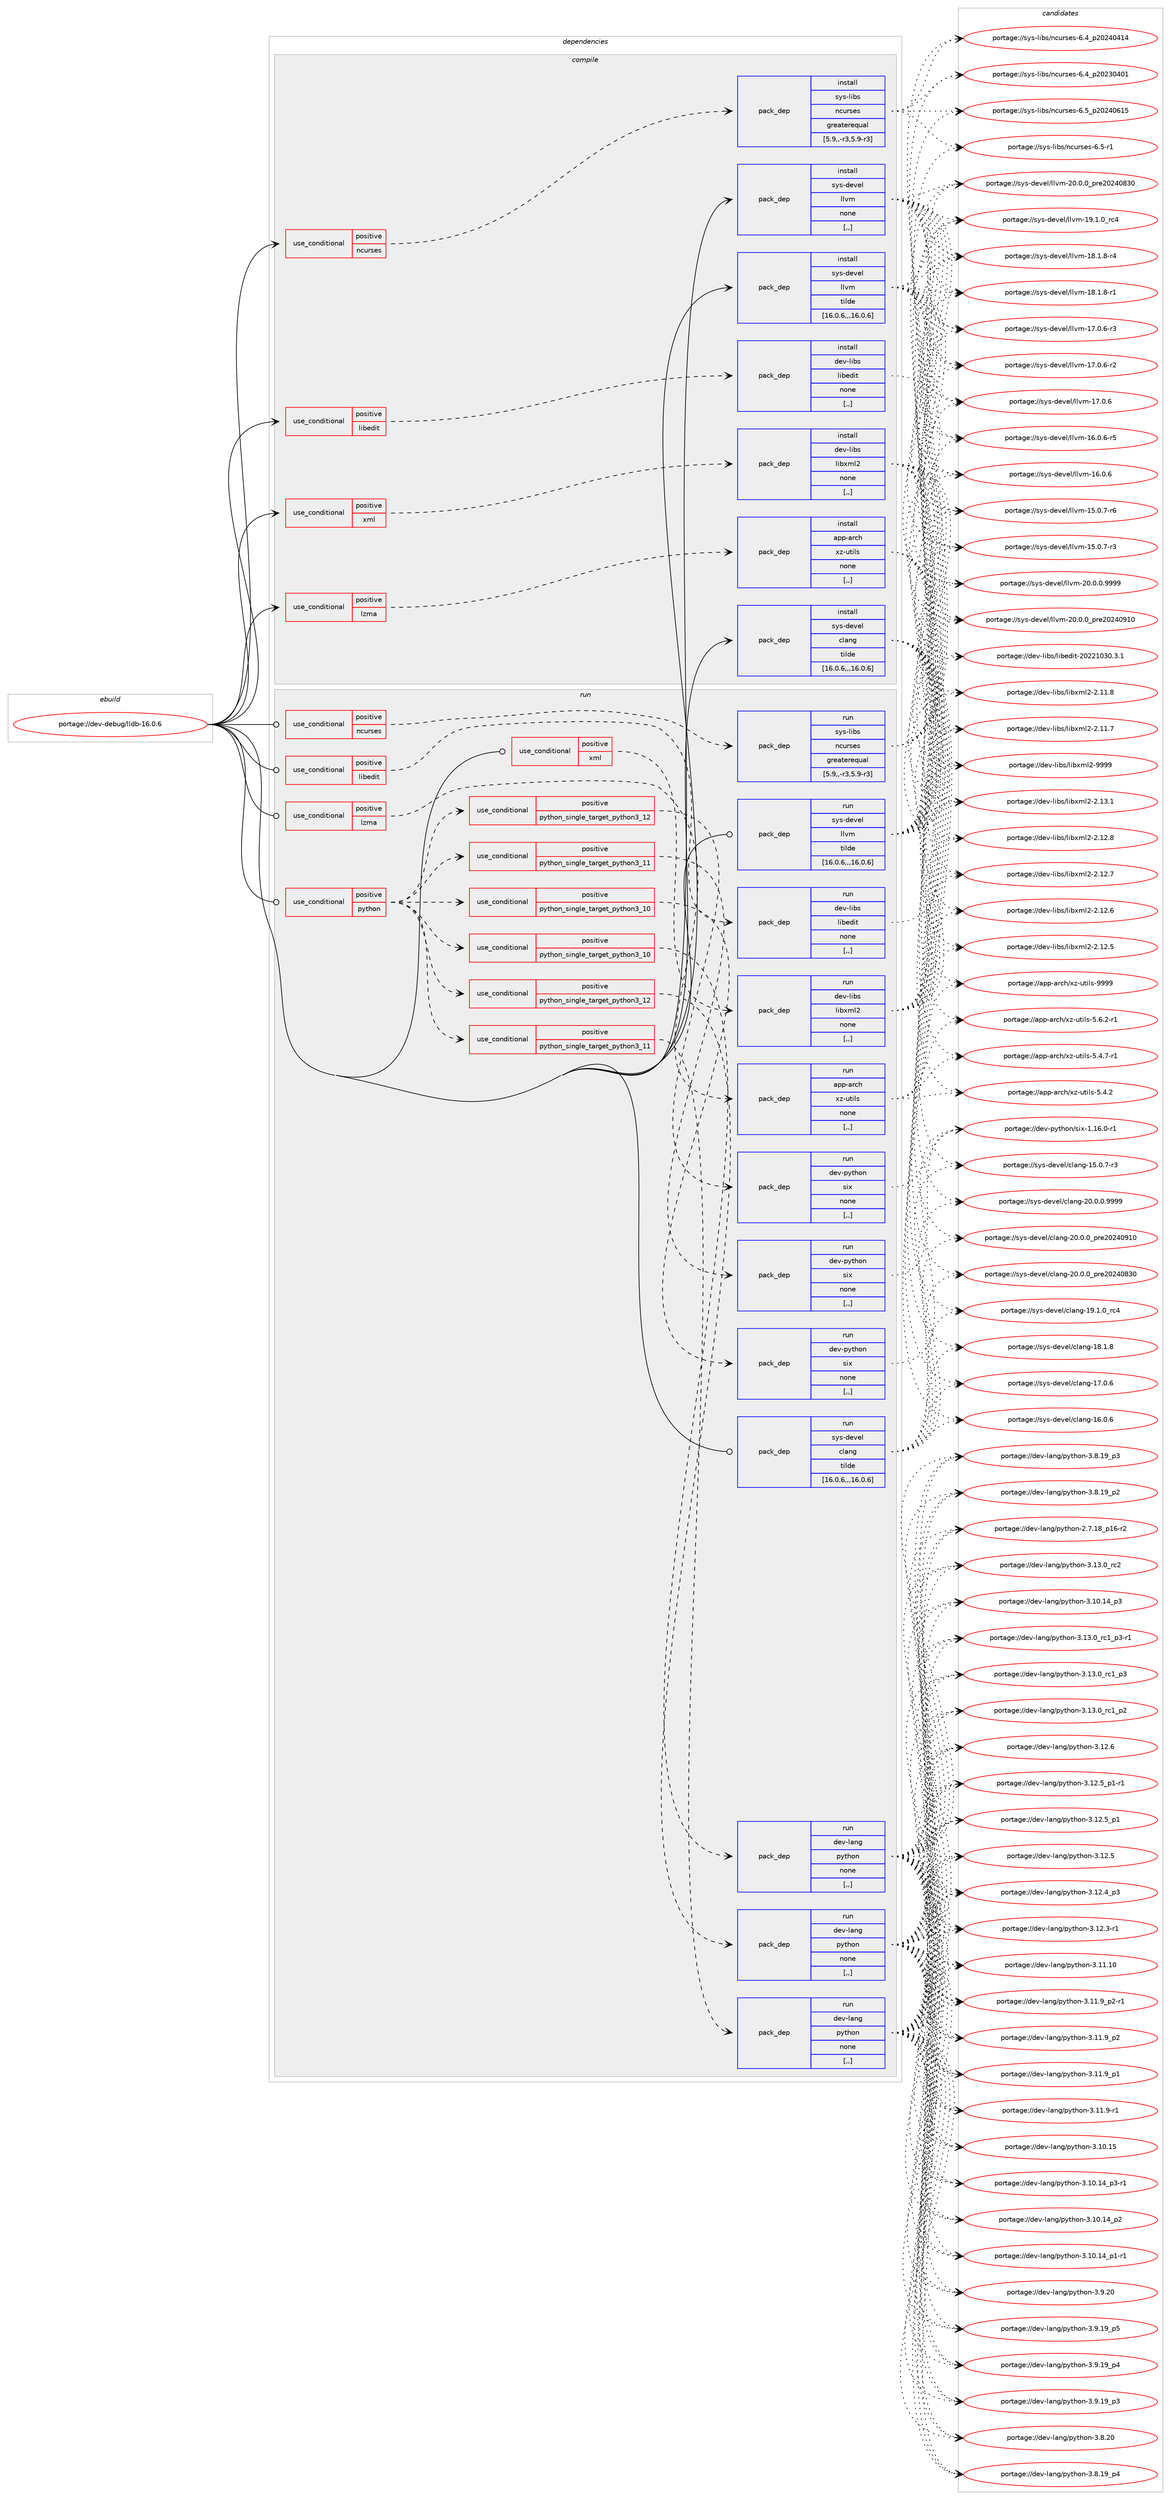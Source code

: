 digraph prolog {

# *************
# Graph options
# *************

newrank=true;
concentrate=true;
compound=true;
graph [rankdir=LR,fontname=Helvetica,fontsize=10,ranksep=1.5];#, ranksep=2.5, nodesep=0.2];
edge  [arrowhead=vee];
node  [fontname=Helvetica,fontsize=10];

# **********
# The ebuild
# **********

subgraph cluster_leftcol {
color=gray;
label=<<i>ebuild</i>>;
id [label="portage://dev-debug/lldb-16.0.6", color=red, width=4, href="../dev-debug/lldb-16.0.6.svg"];
}

# ****************
# The dependencies
# ****************

subgraph cluster_midcol {
color=gray;
label=<<i>dependencies</i>>;
subgraph cluster_compile {
fillcolor="#eeeeee";
style=filled;
label=<<i>compile</i>>;
subgraph cond149323 {
dependency566344 [label=<<TABLE BORDER="0" CELLBORDER="1" CELLSPACING="0" CELLPADDING="4"><TR><TD ROWSPAN="3" CELLPADDING="10">use_conditional</TD></TR><TR><TD>positive</TD></TR><TR><TD>libedit</TD></TR></TABLE>>, shape=none, color=red];
subgraph pack412472 {
dependency566345 [label=<<TABLE BORDER="0" CELLBORDER="1" CELLSPACING="0" CELLPADDING="4" WIDTH="220"><TR><TD ROWSPAN="6" CELLPADDING="30">pack_dep</TD></TR><TR><TD WIDTH="110">install</TD></TR><TR><TD>dev-libs</TD></TR><TR><TD>libedit</TD></TR><TR><TD>none</TD></TR><TR><TD>[,,]</TD></TR></TABLE>>, shape=none, color=blue];
}
dependency566344:e -> dependency566345:w [weight=20,style="dashed",arrowhead="vee"];
}
id:e -> dependency566344:w [weight=20,style="solid",arrowhead="vee"];
subgraph cond149324 {
dependency566346 [label=<<TABLE BORDER="0" CELLBORDER="1" CELLSPACING="0" CELLPADDING="4"><TR><TD ROWSPAN="3" CELLPADDING="10">use_conditional</TD></TR><TR><TD>positive</TD></TR><TR><TD>lzma</TD></TR></TABLE>>, shape=none, color=red];
subgraph pack412473 {
dependency566347 [label=<<TABLE BORDER="0" CELLBORDER="1" CELLSPACING="0" CELLPADDING="4" WIDTH="220"><TR><TD ROWSPAN="6" CELLPADDING="30">pack_dep</TD></TR><TR><TD WIDTH="110">install</TD></TR><TR><TD>app-arch</TD></TR><TR><TD>xz-utils</TD></TR><TR><TD>none</TD></TR><TR><TD>[,,]</TD></TR></TABLE>>, shape=none, color=blue];
}
dependency566346:e -> dependency566347:w [weight=20,style="dashed",arrowhead="vee"];
}
id:e -> dependency566346:w [weight=20,style="solid",arrowhead="vee"];
subgraph cond149325 {
dependency566348 [label=<<TABLE BORDER="0" CELLBORDER="1" CELLSPACING="0" CELLPADDING="4"><TR><TD ROWSPAN="3" CELLPADDING="10">use_conditional</TD></TR><TR><TD>positive</TD></TR><TR><TD>ncurses</TD></TR></TABLE>>, shape=none, color=red];
subgraph pack412474 {
dependency566349 [label=<<TABLE BORDER="0" CELLBORDER="1" CELLSPACING="0" CELLPADDING="4" WIDTH="220"><TR><TD ROWSPAN="6" CELLPADDING="30">pack_dep</TD></TR><TR><TD WIDTH="110">install</TD></TR><TR><TD>sys-libs</TD></TR><TR><TD>ncurses</TD></TR><TR><TD>greaterequal</TD></TR><TR><TD>[5.9,,-r3,5.9-r3]</TD></TR></TABLE>>, shape=none, color=blue];
}
dependency566348:e -> dependency566349:w [weight=20,style="dashed",arrowhead="vee"];
}
id:e -> dependency566348:w [weight=20,style="solid",arrowhead="vee"];
subgraph cond149326 {
dependency566350 [label=<<TABLE BORDER="0" CELLBORDER="1" CELLSPACING="0" CELLPADDING="4"><TR><TD ROWSPAN="3" CELLPADDING="10">use_conditional</TD></TR><TR><TD>positive</TD></TR><TR><TD>xml</TD></TR></TABLE>>, shape=none, color=red];
subgraph pack412475 {
dependency566351 [label=<<TABLE BORDER="0" CELLBORDER="1" CELLSPACING="0" CELLPADDING="4" WIDTH="220"><TR><TD ROWSPAN="6" CELLPADDING="30">pack_dep</TD></TR><TR><TD WIDTH="110">install</TD></TR><TR><TD>dev-libs</TD></TR><TR><TD>libxml2</TD></TR><TR><TD>none</TD></TR><TR><TD>[,,]</TD></TR></TABLE>>, shape=none, color=blue];
}
dependency566350:e -> dependency566351:w [weight=20,style="dashed",arrowhead="vee"];
}
id:e -> dependency566350:w [weight=20,style="solid",arrowhead="vee"];
subgraph pack412476 {
dependency566352 [label=<<TABLE BORDER="0" CELLBORDER="1" CELLSPACING="0" CELLPADDING="4" WIDTH="220"><TR><TD ROWSPAN="6" CELLPADDING="30">pack_dep</TD></TR><TR><TD WIDTH="110">install</TD></TR><TR><TD>sys-devel</TD></TR><TR><TD>clang</TD></TR><TR><TD>tilde</TD></TR><TR><TD>[16.0.6,,,16.0.6]</TD></TR></TABLE>>, shape=none, color=blue];
}
id:e -> dependency566352:w [weight=20,style="solid",arrowhead="vee"];
subgraph pack412477 {
dependency566353 [label=<<TABLE BORDER="0" CELLBORDER="1" CELLSPACING="0" CELLPADDING="4" WIDTH="220"><TR><TD ROWSPAN="6" CELLPADDING="30">pack_dep</TD></TR><TR><TD WIDTH="110">install</TD></TR><TR><TD>sys-devel</TD></TR><TR><TD>llvm</TD></TR><TR><TD>tilde</TD></TR><TR><TD>[16.0.6,,,16.0.6]</TD></TR></TABLE>>, shape=none, color=blue];
}
id:e -> dependency566353:w [weight=20,style="solid",arrowhead="vee"];
subgraph pack412478 {
dependency566354 [label=<<TABLE BORDER="0" CELLBORDER="1" CELLSPACING="0" CELLPADDING="4" WIDTH="220"><TR><TD ROWSPAN="6" CELLPADDING="30">pack_dep</TD></TR><TR><TD WIDTH="110">install</TD></TR><TR><TD>sys-devel</TD></TR><TR><TD>llvm</TD></TR><TR><TD>none</TD></TR><TR><TD>[,,]</TD></TR></TABLE>>, shape=none, color=blue];
}
id:e -> dependency566354:w [weight=20,style="solid",arrowhead="vee"];
}
subgraph cluster_compileandrun {
fillcolor="#eeeeee";
style=filled;
label=<<i>compile and run</i>>;
}
subgraph cluster_run {
fillcolor="#eeeeee";
style=filled;
label=<<i>run</i>>;
subgraph cond149327 {
dependency566355 [label=<<TABLE BORDER="0" CELLBORDER="1" CELLSPACING="0" CELLPADDING="4"><TR><TD ROWSPAN="3" CELLPADDING="10">use_conditional</TD></TR><TR><TD>positive</TD></TR><TR><TD>libedit</TD></TR></TABLE>>, shape=none, color=red];
subgraph pack412479 {
dependency566356 [label=<<TABLE BORDER="0" CELLBORDER="1" CELLSPACING="0" CELLPADDING="4" WIDTH="220"><TR><TD ROWSPAN="6" CELLPADDING="30">pack_dep</TD></TR><TR><TD WIDTH="110">run</TD></TR><TR><TD>dev-libs</TD></TR><TR><TD>libedit</TD></TR><TR><TD>none</TD></TR><TR><TD>[,,]</TD></TR></TABLE>>, shape=none, color=blue];
}
dependency566355:e -> dependency566356:w [weight=20,style="dashed",arrowhead="vee"];
}
id:e -> dependency566355:w [weight=20,style="solid",arrowhead="odot"];
subgraph cond149328 {
dependency566357 [label=<<TABLE BORDER="0" CELLBORDER="1" CELLSPACING="0" CELLPADDING="4"><TR><TD ROWSPAN="3" CELLPADDING="10">use_conditional</TD></TR><TR><TD>positive</TD></TR><TR><TD>lzma</TD></TR></TABLE>>, shape=none, color=red];
subgraph pack412480 {
dependency566358 [label=<<TABLE BORDER="0" CELLBORDER="1" CELLSPACING="0" CELLPADDING="4" WIDTH="220"><TR><TD ROWSPAN="6" CELLPADDING="30">pack_dep</TD></TR><TR><TD WIDTH="110">run</TD></TR><TR><TD>app-arch</TD></TR><TR><TD>xz-utils</TD></TR><TR><TD>none</TD></TR><TR><TD>[,,]</TD></TR></TABLE>>, shape=none, color=blue];
}
dependency566357:e -> dependency566358:w [weight=20,style="dashed",arrowhead="vee"];
}
id:e -> dependency566357:w [weight=20,style="solid",arrowhead="odot"];
subgraph cond149329 {
dependency566359 [label=<<TABLE BORDER="0" CELLBORDER="1" CELLSPACING="0" CELLPADDING="4"><TR><TD ROWSPAN="3" CELLPADDING="10">use_conditional</TD></TR><TR><TD>positive</TD></TR><TR><TD>ncurses</TD></TR></TABLE>>, shape=none, color=red];
subgraph pack412481 {
dependency566360 [label=<<TABLE BORDER="0" CELLBORDER="1" CELLSPACING="0" CELLPADDING="4" WIDTH="220"><TR><TD ROWSPAN="6" CELLPADDING="30">pack_dep</TD></TR><TR><TD WIDTH="110">run</TD></TR><TR><TD>sys-libs</TD></TR><TR><TD>ncurses</TD></TR><TR><TD>greaterequal</TD></TR><TR><TD>[5.9,,-r3,5.9-r3]</TD></TR></TABLE>>, shape=none, color=blue];
}
dependency566359:e -> dependency566360:w [weight=20,style="dashed",arrowhead="vee"];
}
id:e -> dependency566359:w [weight=20,style="solid",arrowhead="odot"];
subgraph cond149330 {
dependency566361 [label=<<TABLE BORDER="0" CELLBORDER="1" CELLSPACING="0" CELLPADDING="4"><TR><TD ROWSPAN="3" CELLPADDING="10">use_conditional</TD></TR><TR><TD>positive</TD></TR><TR><TD>python</TD></TR></TABLE>>, shape=none, color=red];
subgraph cond149331 {
dependency566362 [label=<<TABLE BORDER="0" CELLBORDER="1" CELLSPACING="0" CELLPADDING="4"><TR><TD ROWSPAN="3" CELLPADDING="10">use_conditional</TD></TR><TR><TD>positive</TD></TR><TR><TD>python_single_target_python3_10</TD></TR></TABLE>>, shape=none, color=red];
subgraph pack412482 {
dependency566363 [label=<<TABLE BORDER="0" CELLBORDER="1" CELLSPACING="0" CELLPADDING="4" WIDTH="220"><TR><TD ROWSPAN="6" CELLPADDING="30">pack_dep</TD></TR><TR><TD WIDTH="110">run</TD></TR><TR><TD>dev-python</TD></TR><TR><TD>six</TD></TR><TR><TD>none</TD></TR><TR><TD>[,,]</TD></TR></TABLE>>, shape=none, color=blue];
}
dependency566362:e -> dependency566363:w [weight=20,style="dashed",arrowhead="vee"];
}
dependency566361:e -> dependency566362:w [weight=20,style="dashed",arrowhead="vee"];
subgraph cond149332 {
dependency566364 [label=<<TABLE BORDER="0" CELLBORDER="1" CELLSPACING="0" CELLPADDING="4"><TR><TD ROWSPAN="3" CELLPADDING="10">use_conditional</TD></TR><TR><TD>positive</TD></TR><TR><TD>python_single_target_python3_11</TD></TR></TABLE>>, shape=none, color=red];
subgraph pack412483 {
dependency566365 [label=<<TABLE BORDER="0" CELLBORDER="1" CELLSPACING="0" CELLPADDING="4" WIDTH="220"><TR><TD ROWSPAN="6" CELLPADDING="30">pack_dep</TD></TR><TR><TD WIDTH="110">run</TD></TR><TR><TD>dev-python</TD></TR><TR><TD>six</TD></TR><TR><TD>none</TD></TR><TR><TD>[,,]</TD></TR></TABLE>>, shape=none, color=blue];
}
dependency566364:e -> dependency566365:w [weight=20,style="dashed",arrowhead="vee"];
}
dependency566361:e -> dependency566364:w [weight=20,style="dashed",arrowhead="vee"];
subgraph cond149333 {
dependency566366 [label=<<TABLE BORDER="0" CELLBORDER="1" CELLSPACING="0" CELLPADDING="4"><TR><TD ROWSPAN="3" CELLPADDING="10">use_conditional</TD></TR><TR><TD>positive</TD></TR><TR><TD>python_single_target_python3_12</TD></TR></TABLE>>, shape=none, color=red];
subgraph pack412484 {
dependency566367 [label=<<TABLE BORDER="0" CELLBORDER="1" CELLSPACING="0" CELLPADDING="4" WIDTH="220"><TR><TD ROWSPAN="6" CELLPADDING="30">pack_dep</TD></TR><TR><TD WIDTH="110">run</TD></TR><TR><TD>dev-python</TD></TR><TR><TD>six</TD></TR><TR><TD>none</TD></TR><TR><TD>[,,]</TD></TR></TABLE>>, shape=none, color=blue];
}
dependency566366:e -> dependency566367:w [weight=20,style="dashed",arrowhead="vee"];
}
dependency566361:e -> dependency566366:w [weight=20,style="dashed",arrowhead="vee"];
subgraph cond149334 {
dependency566368 [label=<<TABLE BORDER="0" CELLBORDER="1" CELLSPACING="0" CELLPADDING="4"><TR><TD ROWSPAN="3" CELLPADDING="10">use_conditional</TD></TR><TR><TD>positive</TD></TR><TR><TD>python_single_target_python3_10</TD></TR></TABLE>>, shape=none, color=red];
subgraph pack412485 {
dependency566369 [label=<<TABLE BORDER="0" CELLBORDER="1" CELLSPACING="0" CELLPADDING="4" WIDTH="220"><TR><TD ROWSPAN="6" CELLPADDING="30">pack_dep</TD></TR><TR><TD WIDTH="110">run</TD></TR><TR><TD>dev-lang</TD></TR><TR><TD>python</TD></TR><TR><TD>none</TD></TR><TR><TD>[,,]</TD></TR></TABLE>>, shape=none, color=blue];
}
dependency566368:e -> dependency566369:w [weight=20,style="dashed",arrowhead="vee"];
}
dependency566361:e -> dependency566368:w [weight=20,style="dashed",arrowhead="vee"];
subgraph cond149335 {
dependency566370 [label=<<TABLE BORDER="0" CELLBORDER="1" CELLSPACING="0" CELLPADDING="4"><TR><TD ROWSPAN="3" CELLPADDING="10">use_conditional</TD></TR><TR><TD>positive</TD></TR><TR><TD>python_single_target_python3_11</TD></TR></TABLE>>, shape=none, color=red];
subgraph pack412486 {
dependency566371 [label=<<TABLE BORDER="0" CELLBORDER="1" CELLSPACING="0" CELLPADDING="4" WIDTH="220"><TR><TD ROWSPAN="6" CELLPADDING="30">pack_dep</TD></TR><TR><TD WIDTH="110">run</TD></TR><TR><TD>dev-lang</TD></TR><TR><TD>python</TD></TR><TR><TD>none</TD></TR><TR><TD>[,,]</TD></TR></TABLE>>, shape=none, color=blue];
}
dependency566370:e -> dependency566371:w [weight=20,style="dashed",arrowhead="vee"];
}
dependency566361:e -> dependency566370:w [weight=20,style="dashed",arrowhead="vee"];
subgraph cond149336 {
dependency566372 [label=<<TABLE BORDER="0" CELLBORDER="1" CELLSPACING="0" CELLPADDING="4"><TR><TD ROWSPAN="3" CELLPADDING="10">use_conditional</TD></TR><TR><TD>positive</TD></TR><TR><TD>python_single_target_python3_12</TD></TR></TABLE>>, shape=none, color=red];
subgraph pack412487 {
dependency566373 [label=<<TABLE BORDER="0" CELLBORDER="1" CELLSPACING="0" CELLPADDING="4" WIDTH="220"><TR><TD ROWSPAN="6" CELLPADDING="30">pack_dep</TD></TR><TR><TD WIDTH="110">run</TD></TR><TR><TD>dev-lang</TD></TR><TR><TD>python</TD></TR><TR><TD>none</TD></TR><TR><TD>[,,]</TD></TR></TABLE>>, shape=none, color=blue];
}
dependency566372:e -> dependency566373:w [weight=20,style="dashed",arrowhead="vee"];
}
dependency566361:e -> dependency566372:w [weight=20,style="dashed",arrowhead="vee"];
}
id:e -> dependency566361:w [weight=20,style="solid",arrowhead="odot"];
subgraph cond149337 {
dependency566374 [label=<<TABLE BORDER="0" CELLBORDER="1" CELLSPACING="0" CELLPADDING="4"><TR><TD ROWSPAN="3" CELLPADDING="10">use_conditional</TD></TR><TR><TD>positive</TD></TR><TR><TD>xml</TD></TR></TABLE>>, shape=none, color=red];
subgraph pack412488 {
dependency566375 [label=<<TABLE BORDER="0" CELLBORDER="1" CELLSPACING="0" CELLPADDING="4" WIDTH="220"><TR><TD ROWSPAN="6" CELLPADDING="30">pack_dep</TD></TR><TR><TD WIDTH="110">run</TD></TR><TR><TD>dev-libs</TD></TR><TR><TD>libxml2</TD></TR><TR><TD>none</TD></TR><TR><TD>[,,]</TD></TR></TABLE>>, shape=none, color=blue];
}
dependency566374:e -> dependency566375:w [weight=20,style="dashed",arrowhead="vee"];
}
id:e -> dependency566374:w [weight=20,style="solid",arrowhead="odot"];
subgraph pack412489 {
dependency566376 [label=<<TABLE BORDER="0" CELLBORDER="1" CELLSPACING="0" CELLPADDING="4" WIDTH="220"><TR><TD ROWSPAN="6" CELLPADDING="30">pack_dep</TD></TR><TR><TD WIDTH="110">run</TD></TR><TR><TD>sys-devel</TD></TR><TR><TD>clang</TD></TR><TR><TD>tilde</TD></TR><TR><TD>[16.0.6,,,16.0.6]</TD></TR></TABLE>>, shape=none, color=blue];
}
id:e -> dependency566376:w [weight=20,style="solid",arrowhead="odot"];
subgraph pack412490 {
dependency566377 [label=<<TABLE BORDER="0" CELLBORDER="1" CELLSPACING="0" CELLPADDING="4" WIDTH="220"><TR><TD ROWSPAN="6" CELLPADDING="30">pack_dep</TD></TR><TR><TD WIDTH="110">run</TD></TR><TR><TD>sys-devel</TD></TR><TR><TD>llvm</TD></TR><TR><TD>tilde</TD></TR><TR><TD>[16.0.6,,,16.0.6]</TD></TR></TABLE>>, shape=none, color=blue];
}
id:e -> dependency566377:w [weight=20,style="solid",arrowhead="odot"];
}
}

# **************
# The candidates
# **************

subgraph cluster_choices {
rank=same;
color=gray;
label=<<i>candidates</i>>;

subgraph choice412472 {
color=black;
nodesep=1;
choice1001011184510810598115471081059810110010511645504850504948514846514649 [label="portage://dev-libs/libedit-20221030.3.1", color=red, width=4,href="../dev-libs/libedit-20221030.3.1.svg"];
dependency566345:e -> choice1001011184510810598115471081059810110010511645504850504948514846514649:w [style=dotted,weight="100"];
}
subgraph choice412473 {
color=black;
nodesep=1;
choice9711211245971149910447120122451171161051081154557575757 [label="portage://app-arch/xz-utils-9999", color=red, width=4,href="../app-arch/xz-utils-9999.svg"];
choice9711211245971149910447120122451171161051081154553465446504511449 [label="portage://app-arch/xz-utils-5.6.2-r1", color=red, width=4,href="../app-arch/xz-utils-5.6.2-r1.svg"];
choice9711211245971149910447120122451171161051081154553465246554511449 [label="portage://app-arch/xz-utils-5.4.7-r1", color=red, width=4,href="../app-arch/xz-utils-5.4.7-r1.svg"];
choice971121124597114991044712012245117116105108115455346524650 [label="portage://app-arch/xz-utils-5.4.2", color=red, width=4,href="../app-arch/xz-utils-5.4.2.svg"];
dependency566347:e -> choice9711211245971149910447120122451171161051081154557575757:w [style=dotted,weight="100"];
dependency566347:e -> choice9711211245971149910447120122451171161051081154553465446504511449:w [style=dotted,weight="100"];
dependency566347:e -> choice9711211245971149910447120122451171161051081154553465246554511449:w [style=dotted,weight="100"];
dependency566347:e -> choice971121124597114991044712012245117116105108115455346524650:w [style=dotted,weight="100"];
}
subgraph choice412474 {
color=black;
nodesep=1;
choice1151211154510810598115471109911711411510111545544653951125048505248544953 [label="portage://sys-libs/ncurses-6.5_p20240615", color=red, width=4,href="../sys-libs/ncurses-6.5_p20240615.svg"];
choice11512111545108105981154711099117114115101115455446534511449 [label="portage://sys-libs/ncurses-6.5-r1", color=red, width=4,href="../sys-libs/ncurses-6.5-r1.svg"];
choice1151211154510810598115471109911711411510111545544652951125048505248524952 [label="portage://sys-libs/ncurses-6.4_p20240414", color=red, width=4,href="../sys-libs/ncurses-6.4_p20240414.svg"];
choice1151211154510810598115471109911711411510111545544652951125048505148524849 [label="portage://sys-libs/ncurses-6.4_p20230401", color=red, width=4,href="../sys-libs/ncurses-6.4_p20230401.svg"];
dependency566349:e -> choice1151211154510810598115471109911711411510111545544653951125048505248544953:w [style=dotted,weight="100"];
dependency566349:e -> choice11512111545108105981154711099117114115101115455446534511449:w [style=dotted,weight="100"];
dependency566349:e -> choice1151211154510810598115471109911711411510111545544652951125048505248524952:w [style=dotted,weight="100"];
dependency566349:e -> choice1151211154510810598115471109911711411510111545544652951125048505148524849:w [style=dotted,weight="100"];
}
subgraph choice412475 {
color=black;
nodesep=1;
choice10010111845108105981154710810598120109108504557575757 [label="portage://dev-libs/libxml2-9999", color=red, width=4,href="../dev-libs/libxml2-9999.svg"];
choice100101118451081059811547108105981201091085045504649514649 [label="portage://dev-libs/libxml2-2.13.1", color=red, width=4,href="../dev-libs/libxml2-2.13.1.svg"];
choice100101118451081059811547108105981201091085045504649504656 [label="portage://dev-libs/libxml2-2.12.8", color=red, width=4,href="../dev-libs/libxml2-2.12.8.svg"];
choice100101118451081059811547108105981201091085045504649504655 [label="portage://dev-libs/libxml2-2.12.7", color=red, width=4,href="../dev-libs/libxml2-2.12.7.svg"];
choice100101118451081059811547108105981201091085045504649504654 [label="portage://dev-libs/libxml2-2.12.6", color=red, width=4,href="../dev-libs/libxml2-2.12.6.svg"];
choice100101118451081059811547108105981201091085045504649504653 [label="portage://dev-libs/libxml2-2.12.5", color=red, width=4,href="../dev-libs/libxml2-2.12.5.svg"];
choice100101118451081059811547108105981201091085045504649494656 [label="portage://dev-libs/libxml2-2.11.8", color=red, width=4,href="../dev-libs/libxml2-2.11.8.svg"];
choice100101118451081059811547108105981201091085045504649494655 [label="portage://dev-libs/libxml2-2.11.7", color=red, width=4,href="../dev-libs/libxml2-2.11.7.svg"];
dependency566351:e -> choice10010111845108105981154710810598120109108504557575757:w [style=dotted,weight="100"];
dependency566351:e -> choice100101118451081059811547108105981201091085045504649514649:w [style=dotted,weight="100"];
dependency566351:e -> choice100101118451081059811547108105981201091085045504649504656:w [style=dotted,weight="100"];
dependency566351:e -> choice100101118451081059811547108105981201091085045504649504655:w [style=dotted,weight="100"];
dependency566351:e -> choice100101118451081059811547108105981201091085045504649504654:w [style=dotted,weight="100"];
dependency566351:e -> choice100101118451081059811547108105981201091085045504649504653:w [style=dotted,weight="100"];
dependency566351:e -> choice100101118451081059811547108105981201091085045504649494656:w [style=dotted,weight="100"];
dependency566351:e -> choice100101118451081059811547108105981201091085045504649494655:w [style=dotted,weight="100"];
}
subgraph choice412476 {
color=black;
nodesep=1;
choice11512111545100101118101108479910897110103455048464846484657575757 [label="portage://sys-devel/clang-20.0.0.9999", color=red, width=4,href="../sys-devel/clang-20.0.0.9999.svg"];
choice1151211154510010111810110847991089711010345504846484648951121141015048505248574948 [label="portage://sys-devel/clang-20.0.0_pre20240910", color=red, width=4,href="../sys-devel/clang-20.0.0_pre20240910.svg"];
choice1151211154510010111810110847991089711010345504846484648951121141015048505248565148 [label="portage://sys-devel/clang-20.0.0_pre20240830", color=red, width=4,href="../sys-devel/clang-20.0.0_pre20240830.svg"];
choice1151211154510010111810110847991089711010345495746494648951149952 [label="portage://sys-devel/clang-19.1.0_rc4", color=red, width=4,href="../sys-devel/clang-19.1.0_rc4.svg"];
choice1151211154510010111810110847991089711010345495646494656 [label="portage://sys-devel/clang-18.1.8", color=red, width=4,href="../sys-devel/clang-18.1.8.svg"];
choice1151211154510010111810110847991089711010345495546484654 [label="portage://sys-devel/clang-17.0.6", color=red, width=4,href="../sys-devel/clang-17.0.6.svg"];
choice1151211154510010111810110847991089711010345495446484654 [label="portage://sys-devel/clang-16.0.6", color=red, width=4,href="../sys-devel/clang-16.0.6.svg"];
choice11512111545100101118101108479910897110103454953464846554511451 [label="portage://sys-devel/clang-15.0.7-r3", color=red, width=4,href="../sys-devel/clang-15.0.7-r3.svg"];
dependency566352:e -> choice11512111545100101118101108479910897110103455048464846484657575757:w [style=dotted,weight="100"];
dependency566352:e -> choice1151211154510010111810110847991089711010345504846484648951121141015048505248574948:w [style=dotted,weight="100"];
dependency566352:e -> choice1151211154510010111810110847991089711010345504846484648951121141015048505248565148:w [style=dotted,weight="100"];
dependency566352:e -> choice1151211154510010111810110847991089711010345495746494648951149952:w [style=dotted,weight="100"];
dependency566352:e -> choice1151211154510010111810110847991089711010345495646494656:w [style=dotted,weight="100"];
dependency566352:e -> choice1151211154510010111810110847991089711010345495546484654:w [style=dotted,weight="100"];
dependency566352:e -> choice1151211154510010111810110847991089711010345495446484654:w [style=dotted,weight="100"];
dependency566352:e -> choice11512111545100101118101108479910897110103454953464846554511451:w [style=dotted,weight="100"];
}
subgraph choice412477 {
color=black;
nodesep=1;
choice1151211154510010111810110847108108118109455048464846484657575757 [label="portage://sys-devel/llvm-20.0.0.9999", color=red, width=4,href="../sys-devel/llvm-20.0.0.9999.svg"];
choice115121115451001011181011084710810811810945504846484648951121141015048505248574948 [label="portage://sys-devel/llvm-20.0.0_pre20240910", color=red, width=4,href="../sys-devel/llvm-20.0.0_pre20240910.svg"];
choice115121115451001011181011084710810811810945504846484648951121141015048505248565148 [label="portage://sys-devel/llvm-20.0.0_pre20240830", color=red, width=4,href="../sys-devel/llvm-20.0.0_pre20240830.svg"];
choice115121115451001011181011084710810811810945495746494648951149952 [label="portage://sys-devel/llvm-19.1.0_rc4", color=red, width=4,href="../sys-devel/llvm-19.1.0_rc4.svg"];
choice1151211154510010111810110847108108118109454956464946564511452 [label="portage://sys-devel/llvm-18.1.8-r4", color=red, width=4,href="../sys-devel/llvm-18.1.8-r4.svg"];
choice1151211154510010111810110847108108118109454956464946564511449 [label="portage://sys-devel/llvm-18.1.8-r1", color=red, width=4,href="../sys-devel/llvm-18.1.8-r1.svg"];
choice1151211154510010111810110847108108118109454955464846544511451 [label="portage://sys-devel/llvm-17.0.6-r3", color=red, width=4,href="../sys-devel/llvm-17.0.6-r3.svg"];
choice1151211154510010111810110847108108118109454955464846544511450 [label="portage://sys-devel/llvm-17.0.6-r2", color=red, width=4,href="../sys-devel/llvm-17.0.6-r2.svg"];
choice115121115451001011181011084710810811810945495546484654 [label="portage://sys-devel/llvm-17.0.6", color=red, width=4,href="../sys-devel/llvm-17.0.6.svg"];
choice1151211154510010111810110847108108118109454954464846544511453 [label="portage://sys-devel/llvm-16.0.6-r5", color=red, width=4,href="../sys-devel/llvm-16.0.6-r5.svg"];
choice115121115451001011181011084710810811810945495446484654 [label="portage://sys-devel/llvm-16.0.6", color=red, width=4,href="../sys-devel/llvm-16.0.6.svg"];
choice1151211154510010111810110847108108118109454953464846554511454 [label="portage://sys-devel/llvm-15.0.7-r6", color=red, width=4,href="../sys-devel/llvm-15.0.7-r6.svg"];
choice1151211154510010111810110847108108118109454953464846554511451 [label="portage://sys-devel/llvm-15.0.7-r3", color=red, width=4,href="../sys-devel/llvm-15.0.7-r3.svg"];
dependency566353:e -> choice1151211154510010111810110847108108118109455048464846484657575757:w [style=dotted,weight="100"];
dependency566353:e -> choice115121115451001011181011084710810811810945504846484648951121141015048505248574948:w [style=dotted,weight="100"];
dependency566353:e -> choice115121115451001011181011084710810811810945504846484648951121141015048505248565148:w [style=dotted,weight="100"];
dependency566353:e -> choice115121115451001011181011084710810811810945495746494648951149952:w [style=dotted,weight="100"];
dependency566353:e -> choice1151211154510010111810110847108108118109454956464946564511452:w [style=dotted,weight="100"];
dependency566353:e -> choice1151211154510010111810110847108108118109454956464946564511449:w [style=dotted,weight="100"];
dependency566353:e -> choice1151211154510010111810110847108108118109454955464846544511451:w [style=dotted,weight="100"];
dependency566353:e -> choice1151211154510010111810110847108108118109454955464846544511450:w [style=dotted,weight="100"];
dependency566353:e -> choice115121115451001011181011084710810811810945495546484654:w [style=dotted,weight="100"];
dependency566353:e -> choice1151211154510010111810110847108108118109454954464846544511453:w [style=dotted,weight="100"];
dependency566353:e -> choice115121115451001011181011084710810811810945495446484654:w [style=dotted,weight="100"];
dependency566353:e -> choice1151211154510010111810110847108108118109454953464846554511454:w [style=dotted,weight="100"];
dependency566353:e -> choice1151211154510010111810110847108108118109454953464846554511451:w [style=dotted,weight="100"];
}
subgraph choice412478 {
color=black;
nodesep=1;
choice1151211154510010111810110847108108118109455048464846484657575757 [label="portage://sys-devel/llvm-20.0.0.9999", color=red, width=4,href="../sys-devel/llvm-20.0.0.9999.svg"];
choice115121115451001011181011084710810811810945504846484648951121141015048505248574948 [label="portage://sys-devel/llvm-20.0.0_pre20240910", color=red, width=4,href="../sys-devel/llvm-20.0.0_pre20240910.svg"];
choice115121115451001011181011084710810811810945504846484648951121141015048505248565148 [label="portage://sys-devel/llvm-20.0.0_pre20240830", color=red, width=4,href="../sys-devel/llvm-20.0.0_pre20240830.svg"];
choice115121115451001011181011084710810811810945495746494648951149952 [label="portage://sys-devel/llvm-19.1.0_rc4", color=red, width=4,href="../sys-devel/llvm-19.1.0_rc4.svg"];
choice1151211154510010111810110847108108118109454956464946564511452 [label="portage://sys-devel/llvm-18.1.8-r4", color=red, width=4,href="../sys-devel/llvm-18.1.8-r4.svg"];
choice1151211154510010111810110847108108118109454956464946564511449 [label="portage://sys-devel/llvm-18.1.8-r1", color=red, width=4,href="../sys-devel/llvm-18.1.8-r1.svg"];
choice1151211154510010111810110847108108118109454955464846544511451 [label="portage://sys-devel/llvm-17.0.6-r3", color=red, width=4,href="../sys-devel/llvm-17.0.6-r3.svg"];
choice1151211154510010111810110847108108118109454955464846544511450 [label="portage://sys-devel/llvm-17.0.6-r2", color=red, width=4,href="../sys-devel/llvm-17.0.6-r2.svg"];
choice115121115451001011181011084710810811810945495546484654 [label="portage://sys-devel/llvm-17.0.6", color=red, width=4,href="../sys-devel/llvm-17.0.6.svg"];
choice1151211154510010111810110847108108118109454954464846544511453 [label="portage://sys-devel/llvm-16.0.6-r5", color=red, width=4,href="../sys-devel/llvm-16.0.6-r5.svg"];
choice115121115451001011181011084710810811810945495446484654 [label="portage://sys-devel/llvm-16.0.6", color=red, width=4,href="../sys-devel/llvm-16.0.6.svg"];
choice1151211154510010111810110847108108118109454953464846554511454 [label="portage://sys-devel/llvm-15.0.7-r6", color=red, width=4,href="../sys-devel/llvm-15.0.7-r6.svg"];
choice1151211154510010111810110847108108118109454953464846554511451 [label="portage://sys-devel/llvm-15.0.7-r3", color=red, width=4,href="../sys-devel/llvm-15.0.7-r3.svg"];
dependency566354:e -> choice1151211154510010111810110847108108118109455048464846484657575757:w [style=dotted,weight="100"];
dependency566354:e -> choice115121115451001011181011084710810811810945504846484648951121141015048505248574948:w [style=dotted,weight="100"];
dependency566354:e -> choice115121115451001011181011084710810811810945504846484648951121141015048505248565148:w [style=dotted,weight="100"];
dependency566354:e -> choice115121115451001011181011084710810811810945495746494648951149952:w [style=dotted,weight="100"];
dependency566354:e -> choice1151211154510010111810110847108108118109454956464946564511452:w [style=dotted,weight="100"];
dependency566354:e -> choice1151211154510010111810110847108108118109454956464946564511449:w [style=dotted,weight="100"];
dependency566354:e -> choice1151211154510010111810110847108108118109454955464846544511451:w [style=dotted,weight="100"];
dependency566354:e -> choice1151211154510010111810110847108108118109454955464846544511450:w [style=dotted,weight="100"];
dependency566354:e -> choice115121115451001011181011084710810811810945495546484654:w [style=dotted,weight="100"];
dependency566354:e -> choice1151211154510010111810110847108108118109454954464846544511453:w [style=dotted,weight="100"];
dependency566354:e -> choice115121115451001011181011084710810811810945495446484654:w [style=dotted,weight="100"];
dependency566354:e -> choice1151211154510010111810110847108108118109454953464846554511454:w [style=dotted,weight="100"];
dependency566354:e -> choice1151211154510010111810110847108108118109454953464846554511451:w [style=dotted,weight="100"];
}
subgraph choice412479 {
color=black;
nodesep=1;
choice1001011184510810598115471081059810110010511645504850504948514846514649 [label="portage://dev-libs/libedit-20221030.3.1", color=red, width=4,href="../dev-libs/libedit-20221030.3.1.svg"];
dependency566356:e -> choice1001011184510810598115471081059810110010511645504850504948514846514649:w [style=dotted,weight="100"];
}
subgraph choice412480 {
color=black;
nodesep=1;
choice9711211245971149910447120122451171161051081154557575757 [label="portage://app-arch/xz-utils-9999", color=red, width=4,href="../app-arch/xz-utils-9999.svg"];
choice9711211245971149910447120122451171161051081154553465446504511449 [label="portage://app-arch/xz-utils-5.6.2-r1", color=red, width=4,href="../app-arch/xz-utils-5.6.2-r1.svg"];
choice9711211245971149910447120122451171161051081154553465246554511449 [label="portage://app-arch/xz-utils-5.4.7-r1", color=red, width=4,href="../app-arch/xz-utils-5.4.7-r1.svg"];
choice971121124597114991044712012245117116105108115455346524650 [label="portage://app-arch/xz-utils-5.4.2", color=red, width=4,href="../app-arch/xz-utils-5.4.2.svg"];
dependency566358:e -> choice9711211245971149910447120122451171161051081154557575757:w [style=dotted,weight="100"];
dependency566358:e -> choice9711211245971149910447120122451171161051081154553465446504511449:w [style=dotted,weight="100"];
dependency566358:e -> choice9711211245971149910447120122451171161051081154553465246554511449:w [style=dotted,weight="100"];
dependency566358:e -> choice971121124597114991044712012245117116105108115455346524650:w [style=dotted,weight="100"];
}
subgraph choice412481 {
color=black;
nodesep=1;
choice1151211154510810598115471109911711411510111545544653951125048505248544953 [label="portage://sys-libs/ncurses-6.5_p20240615", color=red, width=4,href="../sys-libs/ncurses-6.5_p20240615.svg"];
choice11512111545108105981154711099117114115101115455446534511449 [label="portage://sys-libs/ncurses-6.5-r1", color=red, width=4,href="../sys-libs/ncurses-6.5-r1.svg"];
choice1151211154510810598115471109911711411510111545544652951125048505248524952 [label="portage://sys-libs/ncurses-6.4_p20240414", color=red, width=4,href="../sys-libs/ncurses-6.4_p20240414.svg"];
choice1151211154510810598115471109911711411510111545544652951125048505148524849 [label="portage://sys-libs/ncurses-6.4_p20230401", color=red, width=4,href="../sys-libs/ncurses-6.4_p20230401.svg"];
dependency566360:e -> choice1151211154510810598115471109911711411510111545544653951125048505248544953:w [style=dotted,weight="100"];
dependency566360:e -> choice11512111545108105981154711099117114115101115455446534511449:w [style=dotted,weight="100"];
dependency566360:e -> choice1151211154510810598115471109911711411510111545544652951125048505248524952:w [style=dotted,weight="100"];
dependency566360:e -> choice1151211154510810598115471109911711411510111545544652951125048505148524849:w [style=dotted,weight="100"];
}
subgraph choice412482 {
color=black;
nodesep=1;
choice1001011184511212111610411111047115105120454946495446484511449 [label="portage://dev-python/six-1.16.0-r1", color=red, width=4,href="../dev-python/six-1.16.0-r1.svg"];
dependency566363:e -> choice1001011184511212111610411111047115105120454946495446484511449:w [style=dotted,weight="100"];
}
subgraph choice412483 {
color=black;
nodesep=1;
choice1001011184511212111610411111047115105120454946495446484511449 [label="portage://dev-python/six-1.16.0-r1", color=red, width=4,href="../dev-python/six-1.16.0-r1.svg"];
dependency566365:e -> choice1001011184511212111610411111047115105120454946495446484511449:w [style=dotted,weight="100"];
}
subgraph choice412484 {
color=black;
nodesep=1;
choice1001011184511212111610411111047115105120454946495446484511449 [label="portage://dev-python/six-1.16.0-r1", color=red, width=4,href="../dev-python/six-1.16.0-r1.svg"];
dependency566367:e -> choice1001011184511212111610411111047115105120454946495446484511449:w [style=dotted,weight="100"];
}
subgraph choice412485 {
color=black;
nodesep=1;
choice10010111845108971101034711212111610411111045514649514648951149950 [label="portage://dev-lang/python-3.13.0_rc2", color=red, width=4,href="../dev-lang/python-3.13.0_rc2.svg"];
choice1001011184510897110103471121211161041111104551464951464895114994995112514511449 [label="portage://dev-lang/python-3.13.0_rc1_p3-r1", color=red, width=4,href="../dev-lang/python-3.13.0_rc1_p3-r1.svg"];
choice100101118451089711010347112121116104111110455146495146489511499499511251 [label="portage://dev-lang/python-3.13.0_rc1_p3", color=red, width=4,href="../dev-lang/python-3.13.0_rc1_p3.svg"];
choice100101118451089711010347112121116104111110455146495146489511499499511250 [label="portage://dev-lang/python-3.13.0_rc1_p2", color=red, width=4,href="../dev-lang/python-3.13.0_rc1_p2.svg"];
choice10010111845108971101034711212111610411111045514649504654 [label="portage://dev-lang/python-3.12.6", color=red, width=4,href="../dev-lang/python-3.12.6.svg"];
choice1001011184510897110103471121211161041111104551464950465395112494511449 [label="portage://dev-lang/python-3.12.5_p1-r1", color=red, width=4,href="../dev-lang/python-3.12.5_p1-r1.svg"];
choice100101118451089711010347112121116104111110455146495046539511249 [label="portage://dev-lang/python-3.12.5_p1", color=red, width=4,href="../dev-lang/python-3.12.5_p1.svg"];
choice10010111845108971101034711212111610411111045514649504653 [label="portage://dev-lang/python-3.12.5", color=red, width=4,href="../dev-lang/python-3.12.5.svg"];
choice100101118451089711010347112121116104111110455146495046529511251 [label="portage://dev-lang/python-3.12.4_p3", color=red, width=4,href="../dev-lang/python-3.12.4_p3.svg"];
choice100101118451089711010347112121116104111110455146495046514511449 [label="portage://dev-lang/python-3.12.3-r1", color=red, width=4,href="../dev-lang/python-3.12.3-r1.svg"];
choice1001011184510897110103471121211161041111104551464949464948 [label="portage://dev-lang/python-3.11.10", color=red, width=4,href="../dev-lang/python-3.11.10.svg"];
choice1001011184510897110103471121211161041111104551464949465795112504511449 [label="portage://dev-lang/python-3.11.9_p2-r1", color=red, width=4,href="../dev-lang/python-3.11.9_p2-r1.svg"];
choice100101118451089711010347112121116104111110455146494946579511250 [label="portage://dev-lang/python-3.11.9_p2", color=red, width=4,href="../dev-lang/python-3.11.9_p2.svg"];
choice100101118451089711010347112121116104111110455146494946579511249 [label="portage://dev-lang/python-3.11.9_p1", color=red, width=4,href="../dev-lang/python-3.11.9_p1.svg"];
choice100101118451089711010347112121116104111110455146494946574511449 [label="portage://dev-lang/python-3.11.9-r1", color=red, width=4,href="../dev-lang/python-3.11.9-r1.svg"];
choice1001011184510897110103471121211161041111104551464948464953 [label="portage://dev-lang/python-3.10.15", color=red, width=4,href="../dev-lang/python-3.10.15.svg"];
choice100101118451089711010347112121116104111110455146494846495295112514511449 [label="portage://dev-lang/python-3.10.14_p3-r1", color=red, width=4,href="../dev-lang/python-3.10.14_p3-r1.svg"];
choice10010111845108971101034711212111610411111045514649484649529511251 [label="portage://dev-lang/python-3.10.14_p3", color=red, width=4,href="../dev-lang/python-3.10.14_p3.svg"];
choice10010111845108971101034711212111610411111045514649484649529511250 [label="portage://dev-lang/python-3.10.14_p2", color=red, width=4,href="../dev-lang/python-3.10.14_p2.svg"];
choice100101118451089711010347112121116104111110455146494846495295112494511449 [label="portage://dev-lang/python-3.10.14_p1-r1", color=red, width=4,href="../dev-lang/python-3.10.14_p1-r1.svg"];
choice10010111845108971101034711212111610411111045514657465048 [label="portage://dev-lang/python-3.9.20", color=red, width=4,href="../dev-lang/python-3.9.20.svg"];
choice100101118451089711010347112121116104111110455146574649579511253 [label="portage://dev-lang/python-3.9.19_p5", color=red, width=4,href="../dev-lang/python-3.9.19_p5.svg"];
choice100101118451089711010347112121116104111110455146574649579511252 [label="portage://dev-lang/python-3.9.19_p4", color=red, width=4,href="../dev-lang/python-3.9.19_p4.svg"];
choice100101118451089711010347112121116104111110455146574649579511251 [label="portage://dev-lang/python-3.9.19_p3", color=red, width=4,href="../dev-lang/python-3.9.19_p3.svg"];
choice10010111845108971101034711212111610411111045514656465048 [label="portage://dev-lang/python-3.8.20", color=red, width=4,href="../dev-lang/python-3.8.20.svg"];
choice100101118451089711010347112121116104111110455146564649579511252 [label="portage://dev-lang/python-3.8.19_p4", color=red, width=4,href="../dev-lang/python-3.8.19_p4.svg"];
choice100101118451089711010347112121116104111110455146564649579511251 [label="portage://dev-lang/python-3.8.19_p3", color=red, width=4,href="../dev-lang/python-3.8.19_p3.svg"];
choice100101118451089711010347112121116104111110455146564649579511250 [label="portage://dev-lang/python-3.8.19_p2", color=red, width=4,href="../dev-lang/python-3.8.19_p2.svg"];
choice100101118451089711010347112121116104111110455046554649569511249544511450 [label="portage://dev-lang/python-2.7.18_p16-r2", color=red, width=4,href="../dev-lang/python-2.7.18_p16-r2.svg"];
dependency566369:e -> choice10010111845108971101034711212111610411111045514649514648951149950:w [style=dotted,weight="100"];
dependency566369:e -> choice1001011184510897110103471121211161041111104551464951464895114994995112514511449:w [style=dotted,weight="100"];
dependency566369:e -> choice100101118451089711010347112121116104111110455146495146489511499499511251:w [style=dotted,weight="100"];
dependency566369:e -> choice100101118451089711010347112121116104111110455146495146489511499499511250:w [style=dotted,weight="100"];
dependency566369:e -> choice10010111845108971101034711212111610411111045514649504654:w [style=dotted,weight="100"];
dependency566369:e -> choice1001011184510897110103471121211161041111104551464950465395112494511449:w [style=dotted,weight="100"];
dependency566369:e -> choice100101118451089711010347112121116104111110455146495046539511249:w [style=dotted,weight="100"];
dependency566369:e -> choice10010111845108971101034711212111610411111045514649504653:w [style=dotted,weight="100"];
dependency566369:e -> choice100101118451089711010347112121116104111110455146495046529511251:w [style=dotted,weight="100"];
dependency566369:e -> choice100101118451089711010347112121116104111110455146495046514511449:w [style=dotted,weight="100"];
dependency566369:e -> choice1001011184510897110103471121211161041111104551464949464948:w [style=dotted,weight="100"];
dependency566369:e -> choice1001011184510897110103471121211161041111104551464949465795112504511449:w [style=dotted,weight="100"];
dependency566369:e -> choice100101118451089711010347112121116104111110455146494946579511250:w [style=dotted,weight="100"];
dependency566369:e -> choice100101118451089711010347112121116104111110455146494946579511249:w [style=dotted,weight="100"];
dependency566369:e -> choice100101118451089711010347112121116104111110455146494946574511449:w [style=dotted,weight="100"];
dependency566369:e -> choice1001011184510897110103471121211161041111104551464948464953:w [style=dotted,weight="100"];
dependency566369:e -> choice100101118451089711010347112121116104111110455146494846495295112514511449:w [style=dotted,weight="100"];
dependency566369:e -> choice10010111845108971101034711212111610411111045514649484649529511251:w [style=dotted,weight="100"];
dependency566369:e -> choice10010111845108971101034711212111610411111045514649484649529511250:w [style=dotted,weight="100"];
dependency566369:e -> choice100101118451089711010347112121116104111110455146494846495295112494511449:w [style=dotted,weight="100"];
dependency566369:e -> choice10010111845108971101034711212111610411111045514657465048:w [style=dotted,weight="100"];
dependency566369:e -> choice100101118451089711010347112121116104111110455146574649579511253:w [style=dotted,weight="100"];
dependency566369:e -> choice100101118451089711010347112121116104111110455146574649579511252:w [style=dotted,weight="100"];
dependency566369:e -> choice100101118451089711010347112121116104111110455146574649579511251:w [style=dotted,weight="100"];
dependency566369:e -> choice10010111845108971101034711212111610411111045514656465048:w [style=dotted,weight="100"];
dependency566369:e -> choice100101118451089711010347112121116104111110455146564649579511252:w [style=dotted,weight="100"];
dependency566369:e -> choice100101118451089711010347112121116104111110455146564649579511251:w [style=dotted,weight="100"];
dependency566369:e -> choice100101118451089711010347112121116104111110455146564649579511250:w [style=dotted,weight="100"];
dependency566369:e -> choice100101118451089711010347112121116104111110455046554649569511249544511450:w [style=dotted,weight="100"];
}
subgraph choice412486 {
color=black;
nodesep=1;
choice10010111845108971101034711212111610411111045514649514648951149950 [label="portage://dev-lang/python-3.13.0_rc2", color=red, width=4,href="../dev-lang/python-3.13.0_rc2.svg"];
choice1001011184510897110103471121211161041111104551464951464895114994995112514511449 [label="portage://dev-lang/python-3.13.0_rc1_p3-r1", color=red, width=4,href="../dev-lang/python-3.13.0_rc1_p3-r1.svg"];
choice100101118451089711010347112121116104111110455146495146489511499499511251 [label="portage://dev-lang/python-3.13.0_rc1_p3", color=red, width=4,href="../dev-lang/python-3.13.0_rc1_p3.svg"];
choice100101118451089711010347112121116104111110455146495146489511499499511250 [label="portage://dev-lang/python-3.13.0_rc1_p2", color=red, width=4,href="../dev-lang/python-3.13.0_rc1_p2.svg"];
choice10010111845108971101034711212111610411111045514649504654 [label="portage://dev-lang/python-3.12.6", color=red, width=4,href="../dev-lang/python-3.12.6.svg"];
choice1001011184510897110103471121211161041111104551464950465395112494511449 [label="portage://dev-lang/python-3.12.5_p1-r1", color=red, width=4,href="../dev-lang/python-3.12.5_p1-r1.svg"];
choice100101118451089711010347112121116104111110455146495046539511249 [label="portage://dev-lang/python-3.12.5_p1", color=red, width=4,href="../dev-lang/python-3.12.5_p1.svg"];
choice10010111845108971101034711212111610411111045514649504653 [label="portage://dev-lang/python-3.12.5", color=red, width=4,href="../dev-lang/python-3.12.5.svg"];
choice100101118451089711010347112121116104111110455146495046529511251 [label="portage://dev-lang/python-3.12.4_p3", color=red, width=4,href="../dev-lang/python-3.12.4_p3.svg"];
choice100101118451089711010347112121116104111110455146495046514511449 [label="portage://dev-lang/python-3.12.3-r1", color=red, width=4,href="../dev-lang/python-3.12.3-r1.svg"];
choice1001011184510897110103471121211161041111104551464949464948 [label="portage://dev-lang/python-3.11.10", color=red, width=4,href="../dev-lang/python-3.11.10.svg"];
choice1001011184510897110103471121211161041111104551464949465795112504511449 [label="portage://dev-lang/python-3.11.9_p2-r1", color=red, width=4,href="../dev-lang/python-3.11.9_p2-r1.svg"];
choice100101118451089711010347112121116104111110455146494946579511250 [label="portage://dev-lang/python-3.11.9_p2", color=red, width=4,href="../dev-lang/python-3.11.9_p2.svg"];
choice100101118451089711010347112121116104111110455146494946579511249 [label="portage://dev-lang/python-3.11.9_p1", color=red, width=4,href="../dev-lang/python-3.11.9_p1.svg"];
choice100101118451089711010347112121116104111110455146494946574511449 [label="portage://dev-lang/python-3.11.9-r1", color=red, width=4,href="../dev-lang/python-3.11.9-r1.svg"];
choice1001011184510897110103471121211161041111104551464948464953 [label="portage://dev-lang/python-3.10.15", color=red, width=4,href="../dev-lang/python-3.10.15.svg"];
choice100101118451089711010347112121116104111110455146494846495295112514511449 [label="portage://dev-lang/python-3.10.14_p3-r1", color=red, width=4,href="../dev-lang/python-3.10.14_p3-r1.svg"];
choice10010111845108971101034711212111610411111045514649484649529511251 [label="portage://dev-lang/python-3.10.14_p3", color=red, width=4,href="../dev-lang/python-3.10.14_p3.svg"];
choice10010111845108971101034711212111610411111045514649484649529511250 [label="portage://dev-lang/python-3.10.14_p2", color=red, width=4,href="../dev-lang/python-3.10.14_p2.svg"];
choice100101118451089711010347112121116104111110455146494846495295112494511449 [label="portage://dev-lang/python-3.10.14_p1-r1", color=red, width=4,href="../dev-lang/python-3.10.14_p1-r1.svg"];
choice10010111845108971101034711212111610411111045514657465048 [label="portage://dev-lang/python-3.9.20", color=red, width=4,href="../dev-lang/python-3.9.20.svg"];
choice100101118451089711010347112121116104111110455146574649579511253 [label="portage://dev-lang/python-3.9.19_p5", color=red, width=4,href="../dev-lang/python-3.9.19_p5.svg"];
choice100101118451089711010347112121116104111110455146574649579511252 [label="portage://dev-lang/python-3.9.19_p4", color=red, width=4,href="../dev-lang/python-3.9.19_p4.svg"];
choice100101118451089711010347112121116104111110455146574649579511251 [label="portage://dev-lang/python-3.9.19_p3", color=red, width=4,href="../dev-lang/python-3.9.19_p3.svg"];
choice10010111845108971101034711212111610411111045514656465048 [label="portage://dev-lang/python-3.8.20", color=red, width=4,href="../dev-lang/python-3.8.20.svg"];
choice100101118451089711010347112121116104111110455146564649579511252 [label="portage://dev-lang/python-3.8.19_p4", color=red, width=4,href="../dev-lang/python-3.8.19_p4.svg"];
choice100101118451089711010347112121116104111110455146564649579511251 [label="portage://dev-lang/python-3.8.19_p3", color=red, width=4,href="../dev-lang/python-3.8.19_p3.svg"];
choice100101118451089711010347112121116104111110455146564649579511250 [label="portage://dev-lang/python-3.8.19_p2", color=red, width=4,href="../dev-lang/python-3.8.19_p2.svg"];
choice100101118451089711010347112121116104111110455046554649569511249544511450 [label="portage://dev-lang/python-2.7.18_p16-r2", color=red, width=4,href="../dev-lang/python-2.7.18_p16-r2.svg"];
dependency566371:e -> choice10010111845108971101034711212111610411111045514649514648951149950:w [style=dotted,weight="100"];
dependency566371:e -> choice1001011184510897110103471121211161041111104551464951464895114994995112514511449:w [style=dotted,weight="100"];
dependency566371:e -> choice100101118451089711010347112121116104111110455146495146489511499499511251:w [style=dotted,weight="100"];
dependency566371:e -> choice100101118451089711010347112121116104111110455146495146489511499499511250:w [style=dotted,weight="100"];
dependency566371:e -> choice10010111845108971101034711212111610411111045514649504654:w [style=dotted,weight="100"];
dependency566371:e -> choice1001011184510897110103471121211161041111104551464950465395112494511449:w [style=dotted,weight="100"];
dependency566371:e -> choice100101118451089711010347112121116104111110455146495046539511249:w [style=dotted,weight="100"];
dependency566371:e -> choice10010111845108971101034711212111610411111045514649504653:w [style=dotted,weight="100"];
dependency566371:e -> choice100101118451089711010347112121116104111110455146495046529511251:w [style=dotted,weight="100"];
dependency566371:e -> choice100101118451089711010347112121116104111110455146495046514511449:w [style=dotted,weight="100"];
dependency566371:e -> choice1001011184510897110103471121211161041111104551464949464948:w [style=dotted,weight="100"];
dependency566371:e -> choice1001011184510897110103471121211161041111104551464949465795112504511449:w [style=dotted,weight="100"];
dependency566371:e -> choice100101118451089711010347112121116104111110455146494946579511250:w [style=dotted,weight="100"];
dependency566371:e -> choice100101118451089711010347112121116104111110455146494946579511249:w [style=dotted,weight="100"];
dependency566371:e -> choice100101118451089711010347112121116104111110455146494946574511449:w [style=dotted,weight="100"];
dependency566371:e -> choice1001011184510897110103471121211161041111104551464948464953:w [style=dotted,weight="100"];
dependency566371:e -> choice100101118451089711010347112121116104111110455146494846495295112514511449:w [style=dotted,weight="100"];
dependency566371:e -> choice10010111845108971101034711212111610411111045514649484649529511251:w [style=dotted,weight="100"];
dependency566371:e -> choice10010111845108971101034711212111610411111045514649484649529511250:w [style=dotted,weight="100"];
dependency566371:e -> choice100101118451089711010347112121116104111110455146494846495295112494511449:w [style=dotted,weight="100"];
dependency566371:e -> choice10010111845108971101034711212111610411111045514657465048:w [style=dotted,weight="100"];
dependency566371:e -> choice100101118451089711010347112121116104111110455146574649579511253:w [style=dotted,weight="100"];
dependency566371:e -> choice100101118451089711010347112121116104111110455146574649579511252:w [style=dotted,weight="100"];
dependency566371:e -> choice100101118451089711010347112121116104111110455146574649579511251:w [style=dotted,weight="100"];
dependency566371:e -> choice10010111845108971101034711212111610411111045514656465048:w [style=dotted,weight="100"];
dependency566371:e -> choice100101118451089711010347112121116104111110455146564649579511252:w [style=dotted,weight="100"];
dependency566371:e -> choice100101118451089711010347112121116104111110455146564649579511251:w [style=dotted,weight="100"];
dependency566371:e -> choice100101118451089711010347112121116104111110455146564649579511250:w [style=dotted,weight="100"];
dependency566371:e -> choice100101118451089711010347112121116104111110455046554649569511249544511450:w [style=dotted,weight="100"];
}
subgraph choice412487 {
color=black;
nodesep=1;
choice10010111845108971101034711212111610411111045514649514648951149950 [label="portage://dev-lang/python-3.13.0_rc2", color=red, width=4,href="../dev-lang/python-3.13.0_rc2.svg"];
choice1001011184510897110103471121211161041111104551464951464895114994995112514511449 [label="portage://dev-lang/python-3.13.0_rc1_p3-r1", color=red, width=4,href="../dev-lang/python-3.13.0_rc1_p3-r1.svg"];
choice100101118451089711010347112121116104111110455146495146489511499499511251 [label="portage://dev-lang/python-3.13.0_rc1_p3", color=red, width=4,href="../dev-lang/python-3.13.0_rc1_p3.svg"];
choice100101118451089711010347112121116104111110455146495146489511499499511250 [label="portage://dev-lang/python-3.13.0_rc1_p2", color=red, width=4,href="../dev-lang/python-3.13.0_rc1_p2.svg"];
choice10010111845108971101034711212111610411111045514649504654 [label="portage://dev-lang/python-3.12.6", color=red, width=4,href="../dev-lang/python-3.12.6.svg"];
choice1001011184510897110103471121211161041111104551464950465395112494511449 [label="portage://dev-lang/python-3.12.5_p1-r1", color=red, width=4,href="../dev-lang/python-3.12.5_p1-r1.svg"];
choice100101118451089711010347112121116104111110455146495046539511249 [label="portage://dev-lang/python-3.12.5_p1", color=red, width=4,href="../dev-lang/python-3.12.5_p1.svg"];
choice10010111845108971101034711212111610411111045514649504653 [label="portage://dev-lang/python-3.12.5", color=red, width=4,href="../dev-lang/python-3.12.5.svg"];
choice100101118451089711010347112121116104111110455146495046529511251 [label="portage://dev-lang/python-3.12.4_p3", color=red, width=4,href="../dev-lang/python-3.12.4_p3.svg"];
choice100101118451089711010347112121116104111110455146495046514511449 [label="portage://dev-lang/python-3.12.3-r1", color=red, width=4,href="../dev-lang/python-3.12.3-r1.svg"];
choice1001011184510897110103471121211161041111104551464949464948 [label="portage://dev-lang/python-3.11.10", color=red, width=4,href="../dev-lang/python-3.11.10.svg"];
choice1001011184510897110103471121211161041111104551464949465795112504511449 [label="portage://dev-lang/python-3.11.9_p2-r1", color=red, width=4,href="../dev-lang/python-3.11.9_p2-r1.svg"];
choice100101118451089711010347112121116104111110455146494946579511250 [label="portage://dev-lang/python-3.11.9_p2", color=red, width=4,href="../dev-lang/python-3.11.9_p2.svg"];
choice100101118451089711010347112121116104111110455146494946579511249 [label="portage://dev-lang/python-3.11.9_p1", color=red, width=4,href="../dev-lang/python-3.11.9_p1.svg"];
choice100101118451089711010347112121116104111110455146494946574511449 [label="portage://dev-lang/python-3.11.9-r1", color=red, width=4,href="../dev-lang/python-3.11.9-r1.svg"];
choice1001011184510897110103471121211161041111104551464948464953 [label="portage://dev-lang/python-3.10.15", color=red, width=4,href="../dev-lang/python-3.10.15.svg"];
choice100101118451089711010347112121116104111110455146494846495295112514511449 [label="portage://dev-lang/python-3.10.14_p3-r1", color=red, width=4,href="../dev-lang/python-3.10.14_p3-r1.svg"];
choice10010111845108971101034711212111610411111045514649484649529511251 [label="portage://dev-lang/python-3.10.14_p3", color=red, width=4,href="../dev-lang/python-3.10.14_p3.svg"];
choice10010111845108971101034711212111610411111045514649484649529511250 [label="portage://dev-lang/python-3.10.14_p2", color=red, width=4,href="../dev-lang/python-3.10.14_p2.svg"];
choice100101118451089711010347112121116104111110455146494846495295112494511449 [label="portage://dev-lang/python-3.10.14_p1-r1", color=red, width=4,href="../dev-lang/python-3.10.14_p1-r1.svg"];
choice10010111845108971101034711212111610411111045514657465048 [label="portage://dev-lang/python-3.9.20", color=red, width=4,href="../dev-lang/python-3.9.20.svg"];
choice100101118451089711010347112121116104111110455146574649579511253 [label="portage://dev-lang/python-3.9.19_p5", color=red, width=4,href="../dev-lang/python-3.9.19_p5.svg"];
choice100101118451089711010347112121116104111110455146574649579511252 [label="portage://dev-lang/python-3.9.19_p4", color=red, width=4,href="../dev-lang/python-3.9.19_p4.svg"];
choice100101118451089711010347112121116104111110455146574649579511251 [label="portage://dev-lang/python-3.9.19_p3", color=red, width=4,href="../dev-lang/python-3.9.19_p3.svg"];
choice10010111845108971101034711212111610411111045514656465048 [label="portage://dev-lang/python-3.8.20", color=red, width=4,href="../dev-lang/python-3.8.20.svg"];
choice100101118451089711010347112121116104111110455146564649579511252 [label="portage://dev-lang/python-3.8.19_p4", color=red, width=4,href="../dev-lang/python-3.8.19_p4.svg"];
choice100101118451089711010347112121116104111110455146564649579511251 [label="portage://dev-lang/python-3.8.19_p3", color=red, width=4,href="../dev-lang/python-3.8.19_p3.svg"];
choice100101118451089711010347112121116104111110455146564649579511250 [label="portage://dev-lang/python-3.8.19_p2", color=red, width=4,href="../dev-lang/python-3.8.19_p2.svg"];
choice100101118451089711010347112121116104111110455046554649569511249544511450 [label="portage://dev-lang/python-2.7.18_p16-r2", color=red, width=4,href="../dev-lang/python-2.7.18_p16-r2.svg"];
dependency566373:e -> choice10010111845108971101034711212111610411111045514649514648951149950:w [style=dotted,weight="100"];
dependency566373:e -> choice1001011184510897110103471121211161041111104551464951464895114994995112514511449:w [style=dotted,weight="100"];
dependency566373:e -> choice100101118451089711010347112121116104111110455146495146489511499499511251:w [style=dotted,weight="100"];
dependency566373:e -> choice100101118451089711010347112121116104111110455146495146489511499499511250:w [style=dotted,weight="100"];
dependency566373:e -> choice10010111845108971101034711212111610411111045514649504654:w [style=dotted,weight="100"];
dependency566373:e -> choice1001011184510897110103471121211161041111104551464950465395112494511449:w [style=dotted,weight="100"];
dependency566373:e -> choice100101118451089711010347112121116104111110455146495046539511249:w [style=dotted,weight="100"];
dependency566373:e -> choice10010111845108971101034711212111610411111045514649504653:w [style=dotted,weight="100"];
dependency566373:e -> choice100101118451089711010347112121116104111110455146495046529511251:w [style=dotted,weight="100"];
dependency566373:e -> choice100101118451089711010347112121116104111110455146495046514511449:w [style=dotted,weight="100"];
dependency566373:e -> choice1001011184510897110103471121211161041111104551464949464948:w [style=dotted,weight="100"];
dependency566373:e -> choice1001011184510897110103471121211161041111104551464949465795112504511449:w [style=dotted,weight="100"];
dependency566373:e -> choice100101118451089711010347112121116104111110455146494946579511250:w [style=dotted,weight="100"];
dependency566373:e -> choice100101118451089711010347112121116104111110455146494946579511249:w [style=dotted,weight="100"];
dependency566373:e -> choice100101118451089711010347112121116104111110455146494946574511449:w [style=dotted,weight="100"];
dependency566373:e -> choice1001011184510897110103471121211161041111104551464948464953:w [style=dotted,weight="100"];
dependency566373:e -> choice100101118451089711010347112121116104111110455146494846495295112514511449:w [style=dotted,weight="100"];
dependency566373:e -> choice10010111845108971101034711212111610411111045514649484649529511251:w [style=dotted,weight="100"];
dependency566373:e -> choice10010111845108971101034711212111610411111045514649484649529511250:w [style=dotted,weight="100"];
dependency566373:e -> choice100101118451089711010347112121116104111110455146494846495295112494511449:w [style=dotted,weight="100"];
dependency566373:e -> choice10010111845108971101034711212111610411111045514657465048:w [style=dotted,weight="100"];
dependency566373:e -> choice100101118451089711010347112121116104111110455146574649579511253:w [style=dotted,weight="100"];
dependency566373:e -> choice100101118451089711010347112121116104111110455146574649579511252:w [style=dotted,weight="100"];
dependency566373:e -> choice100101118451089711010347112121116104111110455146574649579511251:w [style=dotted,weight="100"];
dependency566373:e -> choice10010111845108971101034711212111610411111045514656465048:w [style=dotted,weight="100"];
dependency566373:e -> choice100101118451089711010347112121116104111110455146564649579511252:w [style=dotted,weight="100"];
dependency566373:e -> choice100101118451089711010347112121116104111110455146564649579511251:w [style=dotted,weight="100"];
dependency566373:e -> choice100101118451089711010347112121116104111110455146564649579511250:w [style=dotted,weight="100"];
dependency566373:e -> choice100101118451089711010347112121116104111110455046554649569511249544511450:w [style=dotted,weight="100"];
}
subgraph choice412488 {
color=black;
nodesep=1;
choice10010111845108105981154710810598120109108504557575757 [label="portage://dev-libs/libxml2-9999", color=red, width=4,href="../dev-libs/libxml2-9999.svg"];
choice100101118451081059811547108105981201091085045504649514649 [label="portage://dev-libs/libxml2-2.13.1", color=red, width=4,href="../dev-libs/libxml2-2.13.1.svg"];
choice100101118451081059811547108105981201091085045504649504656 [label="portage://dev-libs/libxml2-2.12.8", color=red, width=4,href="../dev-libs/libxml2-2.12.8.svg"];
choice100101118451081059811547108105981201091085045504649504655 [label="portage://dev-libs/libxml2-2.12.7", color=red, width=4,href="../dev-libs/libxml2-2.12.7.svg"];
choice100101118451081059811547108105981201091085045504649504654 [label="portage://dev-libs/libxml2-2.12.6", color=red, width=4,href="../dev-libs/libxml2-2.12.6.svg"];
choice100101118451081059811547108105981201091085045504649504653 [label="portage://dev-libs/libxml2-2.12.5", color=red, width=4,href="../dev-libs/libxml2-2.12.5.svg"];
choice100101118451081059811547108105981201091085045504649494656 [label="portage://dev-libs/libxml2-2.11.8", color=red, width=4,href="../dev-libs/libxml2-2.11.8.svg"];
choice100101118451081059811547108105981201091085045504649494655 [label="portage://dev-libs/libxml2-2.11.7", color=red, width=4,href="../dev-libs/libxml2-2.11.7.svg"];
dependency566375:e -> choice10010111845108105981154710810598120109108504557575757:w [style=dotted,weight="100"];
dependency566375:e -> choice100101118451081059811547108105981201091085045504649514649:w [style=dotted,weight="100"];
dependency566375:e -> choice100101118451081059811547108105981201091085045504649504656:w [style=dotted,weight="100"];
dependency566375:e -> choice100101118451081059811547108105981201091085045504649504655:w [style=dotted,weight="100"];
dependency566375:e -> choice100101118451081059811547108105981201091085045504649504654:w [style=dotted,weight="100"];
dependency566375:e -> choice100101118451081059811547108105981201091085045504649504653:w [style=dotted,weight="100"];
dependency566375:e -> choice100101118451081059811547108105981201091085045504649494656:w [style=dotted,weight="100"];
dependency566375:e -> choice100101118451081059811547108105981201091085045504649494655:w [style=dotted,weight="100"];
}
subgraph choice412489 {
color=black;
nodesep=1;
choice11512111545100101118101108479910897110103455048464846484657575757 [label="portage://sys-devel/clang-20.0.0.9999", color=red, width=4,href="../sys-devel/clang-20.0.0.9999.svg"];
choice1151211154510010111810110847991089711010345504846484648951121141015048505248574948 [label="portage://sys-devel/clang-20.0.0_pre20240910", color=red, width=4,href="../sys-devel/clang-20.0.0_pre20240910.svg"];
choice1151211154510010111810110847991089711010345504846484648951121141015048505248565148 [label="portage://sys-devel/clang-20.0.0_pre20240830", color=red, width=4,href="../sys-devel/clang-20.0.0_pre20240830.svg"];
choice1151211154510010111810110847991089711010345495746494648951149952 [label="portage://sys-devel/clang-19.1.0_rc4", color=red, width=4,href="../sys-devel/clang-19.1.0_rc4.svg"];
choice1151211154510010111810110847991089711010345495646494656 [label="portage://sys-devel/clang-18.1.8", color=red, width=4,href="../sys-devel/clang-18.1.8.svg"];
choice1151211154510010111810110847991089711010345495546484654 [label="portage://sys-devel/clang-17.0.6", color=red, width=4,href="../sys-devel/clang-17.0.6.svg"];
choice1151211154510010111810110847991089711010345495446484654 [label="portage://sys-devel/clang-16.0.6", color=red, width=4,href="../sys-devel/clang-16.0.6.svg"];
choice11512111545100101118101108479910897110103454953464846554511451 [label="portage://sys-devel/clang-15.0.7-r3", color=red, width=4,href="../sys-devel/clang-15.0.7-r3.svg"];
dependency566376:e -> choice11512111545100101118101108479910897110103455048464846484657575757:w [style=dotted,weight="100"];
dependency566376:e -> choice1151211154510010111810110847991089711010345504846484648951121141015048505248574948:w [style=dotted,weight="100"];
dependency566376:e -> choice1151211154510010111810110847991089711010345504846484648951121141015048505248565148:w [style=dotted,weight="100"];
dependency566376:e -> choice1151211154510010111810110847991089711010345495746494648951149952:w [style=dotted,weight="100"];
dependency566376:e -> choice1151211154510010111810110847991089711010345495646494656:w [style=dotted,weight="100"];
dependency566376:e -> choice1151211154510010111810110847991089711010345495546484654:w [style=dotted,weight="100"];
dependency566376:e -> choice1151211154510010111810110847991089711010345495446484654:w [style=dotted,weight="100"];
dependency566376:e -> choice11512111545100101118101108479910897110103454953464846554511451:w [style=dotted,weight="100"];
}
subgraph choice412490 {
color=black;
nodesep=1;
choice1151211154510010111810110847108108118109455048464846484657575757 [label="portage://sys-devel/llvm-20.0.0.9999", color=red, width=4,href="../sys-devel/llvm-20.0.0.9999.svg"];
choice115121115451001011181011084710810811810945504846484648951121141015048505248574948 [label="portage://sys-devel/llvm-20.0.0_pre20240910", color=red, width=4,href="../sys-devel/llvm-20.0.0_pre20240910.svg"];
choice115121115451001011181011084710810811810945504846484648951121141015048505248565148 [label="portage://sys-devel/llvm-20.0.0_pre20240830", color=red, width=4,href="../sys-devel/llvm-20.0.0_pre20240830.svg"];
choice115121115451001011181011084710810811810945495746494648951149952 [label="portage://sys-devel/llvm-19.1.0_rc4", color=red, width=4,href="../sys-devel/llvm-19.1.0_rc4.svg"];
choice1151211154510010111810110847108108118109454956464946564511452 [label="portage://sys-devel/llvm-18.1.8-r4", color=red, width=4,href="../sys-devel/llvm-18.1.8-r4.svg"];
choice1151211154510010111810110847108108118109454956464946564511449 [label="portage://sys-devel/llvm-18.1.8-r1", color=red, width=4,href="../sys-devel/llvm-18.1.8-r1.svg"];
choice1151211154510010111810110847108108118109454955464846544511451 [label="portage://sys-devel/llvm-17.0.6-r3", color=red, width=4,href="../sys-devel/llvm-17.0.6-r3.svg"];
choice1151211154510010111810110847108108118109454955464846544511450 [label="portage://sys-devel/llvm-17.0.6-r2", color=red, width=4,href="../sys-devel/llvm-17.0.6-r2.svg"];
choice115121115451001011181011084710810811810945495546484654 [label="portage://sys-devel/llvm-17.0.6", color=red, width=4,href="../sys-devel/llvm-17.0.6.svg"];
choice1151211154510010111810110847108108118109454954464846544511453 [label="portage://sys-devel/llvm-16.0.6-r5", color=red, width=4,href="../sys-devel/llvm-16.0.6-r5.svg"];
choice115121115451001011181011084710810811810945495446484654 [label="portage://sys-devel/llvm-16.0.6", color=red, width=4,href="../sys-devel/llvm-16.0.6.svg"];
choice1151211154510010111810110847108108118109454953464846554511454 [label="portage://sys-devel/llvm-15.0.7-r6", color=red, width=4,href="../sys-devel/llvm-15.0.7-r6.svg"];
choice1151211154510010111810110847108108118109454953464846554511451 [label="portage://sys-devel/llvm-15.0.7-r3", color=red, width=4,href="../sys-devel/llvm-15.0.7-r3.svg"];
dependency566377:e -> choice1151211154510010111810110847108108118109455048464846484657575757:w [style=dotted,weight="100"];
dependency566377:e -> choice115121115451001011181011084710810811810945504846484648951121141015048505248574948:w [style=dotted,weight="100"];
dependency566377:e -> choice115121115451001011181011084710810811810945504846484648951121141015048505248565148:w [style=dotted,weight="100"];
dependency566377:e -> choice115121115451001011181011084710810811810945495746494648951149952:w [style=dotted,weight="100"];
dependency566377:e -> choice1151211154510010111810110847108108118109454956464946564511452:w [style=dotted,weight="100"];
dependency566377:e -> choice1151211154510010111810110847108108118109454956464946564511449:w [style=dotted,weight="100"];
dependency566377:e -> choice1151211154510010111810110847108108118109454955464846544511451:w [style=dotted,weight="100"];
dependency566377:e -> choice1151211154510010111810110847108108118109454955464846544511450:w [style=dotted,weight="100"];
dependency566377:e -> choice115121115451001011181011084710810811810945495546484654:w [style=dotted,weight="100"];
dependency566377:e -> choice1151211154510010111810110847108108118109454954464846544511453:w [style=dotted,weight="100"];
dependency566377:e -> choice115121115451001011181011084710810811810945495446484654:w [style=dotted,weight="100"];
dependency566377:e -> choice1151211154510010111810110847108108118109454953464846554511454:w [style=dotted,weight="100"];
dependency566377:e -> choice1151211154510010111810110847108108118109454953464846554511451:w [style=dotted,weight="100"];
}
}

}
